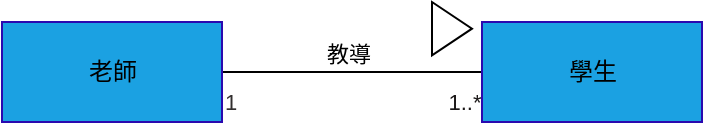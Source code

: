 <mxfile>
    <diagram id="uEJwy5--dpHFwWQ2IGf7" name="第1頁">
        <mxGraphModel dx="471" dy="262" grid="1" gridSize="10" guides="1" tooltips="1" connect="1" arrows="1" fold="1" page="1" pageScale="1" pageWidth="850" pageHeight="1100" math="0" shadow="0">
            <root>
                <mxCell id="0"/>
                <mxCell id="1" parent="0"/>
                <mxCell id="4" style="edgeStyle=none;html=1;entryX=0;entryY=0.5;entryDx=0;entryDy=0;endArrow=none;endFill=0;" parent="1" source="2" target="3" edge="1">
                    <mxGeometry relative="1" as="geometry"/>
                </mxCell>
                <mxCell id="5" value="&lt;font color=&quot;#322f2f&quot;&gt;1&lt;/font&gt;" style="edgeLabel;html=1;align=center;verticalAlign=top;resizable=0;points=[];fontColor=#000;" parent="4" vertex="1" connectable="0">
                    <mxGeometry x="-0.778" y="-2" relative="1" as="geometry">
                        <mxPoint x="-11" as="offset"/>
                    </mxGeometry>
                </mxCell>
                <mxCell id="6" value="&lt;font color=&quot;#1b1818&quot;&gt;1..*&lt;/font&gt;" style="edgeLabel;html=1;align=center;verticalAlign=top;resizable=0;points=[];fontColor=#000;" parent="4" vertex="1" connectable="0">
                    <mxGeometry x="0.791" y="-2" relative="1" as="geometry">
                        <mxPoint x="4" as="offset"/>
                    </mxGeometry>
                </mxCell>
                <mxCell id="7" value="&lt;font color=&quot;#000000&quot;&gt;教導&lt;/font&gt;" style="edgeLabel;html=1;align=center;verticalAlign=bottom;resizable=0;points=[];fontColor=#f0dbdb;" parent="4" vertex="1" connectable="0">
                    <mxGeometry x="-0.038" y="1" relative="1" as="geometry">
                        <mxPoint as="offset"/>
                    </mxGeometry>
                </mxCell>
                <mxCell id="2" value="老師" style="html=1;fillColor=#1ba1e2;fontColor=#000;strokeColor=#2A09AF;" parent="1" vertex="1">
                    <mxGeometry x="200" y="190" width="110" height="50" as="geometry"/>
                </mxCell>
                <mxCell id="3" value="學生" style="html=1;fillColor=#1ba1e2;fontColor=#000;strokeColor=#2A09AF;" parent="1" vertex="1">
                    <mxGeometry x="440" y="190" width="110" height="50" as="geometry"/>
                </mxCell>
                <mxCell id="9" value="" style="triangle;whiteSpace=wrap;html=1;" vertex="1" parent="1">
                    <mxGeometry x="415" y="180" width="20" height="26.67" as="geometry"/>
                </mxCell>
            </root>
        </mxGraphModel>
    </diagram>
</mxfile>